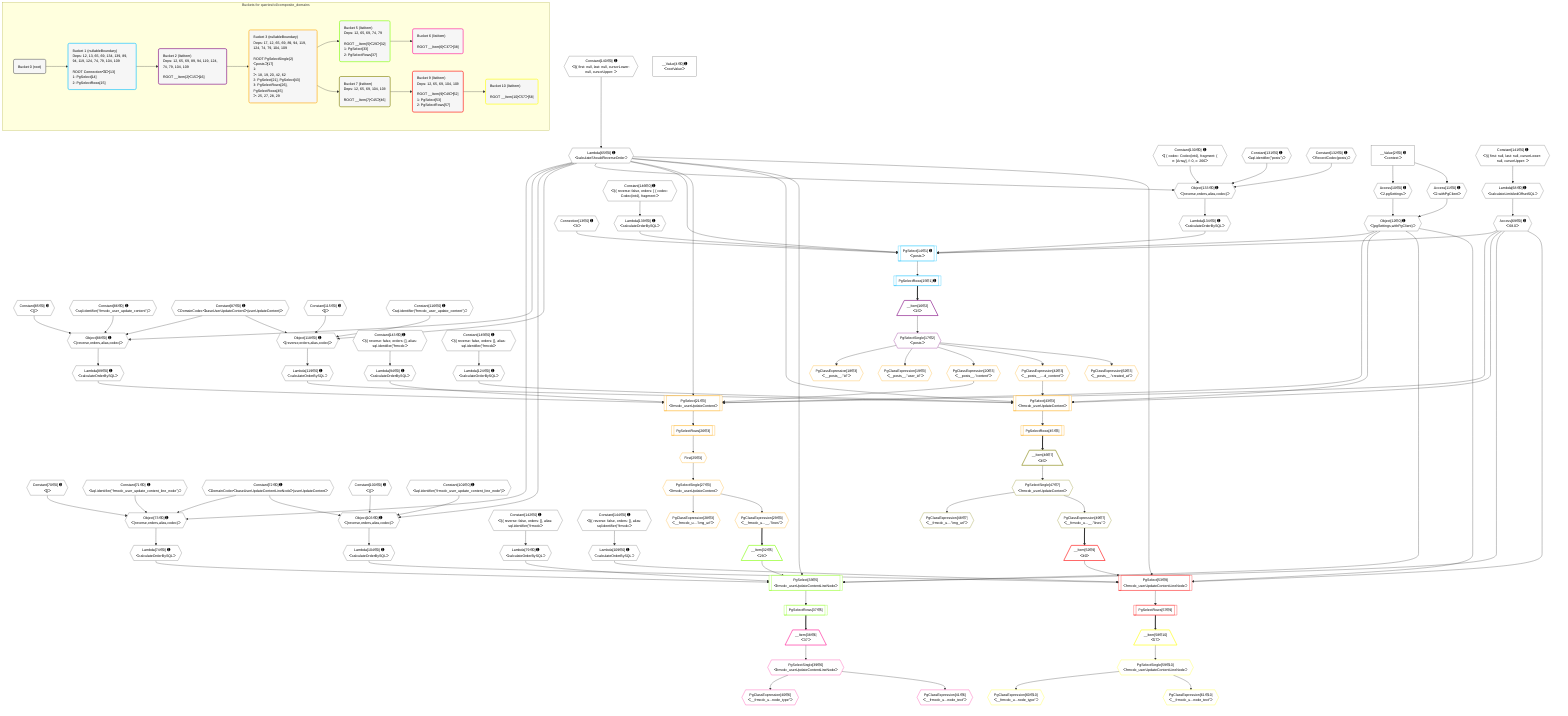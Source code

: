 %%{init: {'themeVariables': { 'fontSize': '12px'}}}%%
graph TD
    classDef path fill:#eee,stroke:#000,color:#000
    classDef plan fill:#fff,stroke-width:1px,color:#000
    classDef itemplan fill:#fff,stroke-width:2px,color:#000
    classDef unbatchedplan fill:#dff,stroke-width:1px,color:#000
    classDef sideeffectplan fill:#fcc,stroke-width:2px,color:#000
    classDef bucket fill:#f6f6f6,color:#000,stroke-width:2px,text-align:left


    %% plan dependencies
    Object73{{"Object[73∈0] ➊<br />ᐸ{reverse,orders,alias,codec}ᐳ"}}:::plan
    Lambda65{{"Lambda[65∈0] ➊<br />ᐸcalculateShouldReverseOrderᐳ"}}:::plan
    Constant70{{"Constant[70∈0] ➊<br />ᐸ[]ᐳ"}}:::plan
    Constant71{{"Constant[71∈0] ➊<br />ᐸsql.identifier(”frmcdc_user_update_content_line_node”)ᐳ"}}:::plan
    Constant72{{"Constant[72∈0] ➊<br />ᐸDomainCodecᐸbaseUserUpdateContentLineNodeᐳ(userUpdateContentᐳ"}}:::plan
    Lambda65 & Constant70 & Constant71 & Constant72 --> Object73
    Object88{{"Object[88∈0] ➊<br />ᐸ{reverse,orders,alias,codec}ᐳ"}}:::plan
    Constant85{{"Constant[85∈0] ➊<br />ᐸ[]ᐳ"}}:::plan
    Constant86{{"Constant[86∈0] ➊<br />ᐸsql.identifier(”frmcdc_user_update_content”)ᐳ"}}:::plan
    Constant87{{"Constant[87∈0] ➊<br />ᐸDomainCodecᐸbaseUserUpdateContentᐳ(userUpdateContent)ᐳ"}}:::plan
    Lambda65 & Constant85 & Constant86 & Constant87 --> Object88
    Object103{{"Object[103∈0] ➊<br />ᐸ{reverse,orders,alias,codec}ᐳ"}}:::plan
    Constant100{{"Constant[100∈0] ➊<br />ᐸ[]ᐳ"}}:::plan
    Constant101{{"Constant[101∈0] ➊<br />ᐸsql.identifier(”frmcdc_user_update_content_line_node”)ᐳ"}}:::plan
    Lambda65 & Constant100 & Constant101 & Constant72 --> Object103
    Object118{{"Object[118∈0] ➊<br />ᐸ{reverse,orders,alias,codec}ᐳ"}}:::plan
    Constant115{{"Constant[115∈0] ➊<br />ᐸ[]ᐳ"}}:::plan
    Constant116{{"Constant[116∈0] ➊<br />ᐸsql.identifier(”frmcdc_user_update_content”)ᐳ"}}:::plan
    Lambda65 & Constant115 & Constant116 & Constant87 --> Object118
    Object133{{"Object[133∈0] ➊<br />ᐸ{reverse,orders,alias,codec}ᐳ"}}:::plan
    Constant130{{"Constant[130∈0] ➊<br />ᐸ[ { codec: Codec(int4), fragment: { n: [Array], f: 0, c: 266ᐳ"}}:::plan
    Constant131{{"Constant[131∈0] ➊<br />ᐸsql.identifier(”posts”)ᐳ"}}:::plan
    Constant132{{"Constant[132∈0] ➊<br />ᐸRecordCodec(posts)ᐳ"}}:::plan
    Lambda65 & Constant130 & Constant131 & Constant132 --> Object133
    Object12{{"Object[12∈0] ➊<br />ᐸ{pgSettings,withPgClient}ᐳ"}}:::plan
    Access10{{"Access[10∈0] ➊<br />ᐸ2.pgSettingsᐳ"}}:::plan
    Access11{{"Access[11∈0] ➊<br />ᐸ2.withPgClientᐳ"}}:::plan
    Access10 & Access11 --> Object12
    __Value2["__Value[2∈0] ➊<br />ᐸcontextᐳ"]:::plan
    __Value2 --> Access10
    __Value2 --> Access11
    Constant140{{"Constant[140∈0] ➊<br />ᐸ§{ first: null, last: null, cursorLower: null, cursorUpper: ᐳ"}}:::plan
    Constant140 --> Lambda65
    Lambda68{{"Lambda[68∈0] ➊<br />ᐸcalculateLimitAndOffsetSQLᐳ"}}:::plan
    Constant141{{"Constant[141∈0] ➊<br />ᐸ§{ first: null, last: null, cursorLower: null, cursorUpper: ᐳ"}}:::plan
    Constant141 --> Lambda68
    Access69{{"Access[69∈0] ➊<br />ᐸ68.0ᐳ"}}:::plan
    Lambda68 --> Access69
    Lambda74{{"Lambda[74∈0] ➊<br />ᐸcalculateOrderBySQLᐳ"}}:::plan
    Object73 --> Lambda74
    Lambda79{{"Lambda[79∈0] ➊<br />ᐸcalculateOrderBySQLᐳ"}}:::plan
    Constant142{{"Constant[142∈0] ➊<br />ᐸ§{ reverse: false, orders: [], alias: sql.identifier(”frmcdcᐳ"}}:::plan
    Constant142 --> Lambda79
    Lambda89{{"Lambda[89∈0] ➊<br />ᐸcalculateOrderBySQLᐳ"}}:::plan
    Object88 --> Lambda89
    Lambda94{{"Lambda[94∈0] ➊<br />ᐸcalculateOrderBySQLᐳ"}}:::plan
    Constant143{{"Constant[143∈0] ➊<br />ᐸ§{ reverse: false, orders: [], alias: sql.identifier(”frmcdcᐳ"}}:::plan
    Constant143 --> Lambda94
    Lambda104{{"Lambda[104∈0] ➊<br />ᐸcalculateOrderBySQLᐳ"}}:::plan
    Object103 --> Lambda104
    Lambda109{{"Lambda[109∈0] ➊<br />ᐸcalculateOrderBySQLᐳ"}}:::plan
    Constant144{{"Constant[144∈0] ➊<br />ᐸ§{ reverse: false, orders: [], alias: sql.identifier(”frmcdcᐳ"}}:::plan
    Constant144 --> Lambda109
    Lambda119{{"Lambda[119∈0] ➊<br />ᐸcalculateOrderBySQLᐳ"}}:::plan
    Object118 --> Lambda119
    Lambda124{{"Lambda[124∈0] ➊<br />ᐸcalculateOrderBySQLᐳ"}}:::plan
    Constant145{{"Constant[145∈0] ➊<br />ᐸ§{ reverse: false, orders: [], alias: sql.identifier(”frmcdcᐳ"}}:::plan
    Constant145 --> Lambda124
    Lambda134{{"Lambda[134∈0] ➊<br />ᐸcalculateOrderBySQLᐳ"}}:::plan
    Object133 --> Lambda134
    Lambda139{{"Lambda[139∈0] ➊<br />ᐸcalculateOrderBySQLᐳ"}}:::plan
    Constant146{{"Constant[146∈0] ➊<br />ᐸ§{ reverse: false, orders: [ { codec: Codec(int4), fragment:ᐳ"}}:::plan
    Constant146 --> Lambda139
    __Value4["__Value[4∈0] ➊<br />ᐸrootValueᐳ"]:::plan
    Connection13{{"Connection[13∈0] ➊<br />ᐸ9ᐳ"}}:::plan
    PgSelect14[["PgSelect[14∈1] ➊<br />ᐸpostsᐳ"]]:::plan
    Object12 & Connection13 & Lambda65 & Access69 & Lambda134 & Lambda139 --> PgSelect14
    PgSelectRows15[["PgSelectRows[15∈1] ➊"]]:::plan
    PgSelect14 --> PgSelectRows15
    __Item16[/"__Item[16∈2]<br />ᐸ15ᐳ"\]:::itemplan
    PgSelectRows15 ==> __Item16
    PgSelectSingle17{{"PgSelectSingle[17∈2]<br />ᐸpostsᐳ"}}:::plan
    __Item16 --> PgSelectSingle17
    PgSelect21[["PgSelect[21∈3]<br />ᐸfrmcdc_userUpdateContentᐳ"]]:::plan
    PgClassExpression20{{"PgClassExpression[20∈3]<br />ᐸ__posts__.”content”ᐳ"}}:::plan
    Object12 & PgClassExpression20 & Lambda65 & Access69 & Lambda89 & Lambda94 --> PgSelect21
    PgSelect43[["PgSelect[43∈3]<br />ᐸfrmcdc_userUpdateContentᐳ"]]:::plan
    PgClassExpression42{{"PgClassExpression[42∈3]<br />ᐸ__posts__....d_content”ᐳ"}}:::plan
    Object12 & PgClassExpression42 & Lambda65 & Access69 & Lambda119 & Lambda124 --> PgSelect43
    PgClassExpression18{{"PgClassExpression[18∈3]<br />ᐸ__posts__.”id”ᐳ"}}:::plan
    PgSelectSingle17 --> PgClassExpression18
    PgClassExpression19{{"PgClassExpression[19∈3]<br />ᐸ__posts__.”user_id”ᐳ"}}:::plan
    PgSelectSingle17 --> PgClassExpression19
    PgSelectSingle17 --> PgClassExpression20
    First25{{"First[25∈3]"}}:::plan
    PgSelectRows26[["PgSelectRows[26∈3]"]]:::plan
    PgSelectRows26 --> First25
    PgSelect21 --> PgSelectRows26
    PgSelectSingle27{{"PgSelectSingle[27∈3]<br />ᐸfrmcdc_userUpdateContentᐳ"}}:::plan
    First25 --> PgSelectSingle27
    PgClassExpression28{{"PgClassExpression[28∈3]<br />ᐸ__frmcdc_u....”img_url”ᐳ"}}:::plan
    PgSelectSingle27 --> PgClassExpression28
    PgClassExpression29{{"PgClassExpression[29∈3]<br />ᐸ__frmcdc_u...__.”lines”ᐳ"}}:::plan
    PgSelectSingle27 --> PgClassExpression29
    PgSelectSingle17 --> PgClassExpression42
    PgSelectRows45[["PgSelectRows[45∈3]"]]:::plan
    PgSelect43 --> PgSelectRows45
    PgClassExpression62{{"PgClassExpression[62∈3]<br />ᐸ__posts__.”created_at”ᐳ"}}:::plan
    PgSelectSingle17 --> PgClassExpression62
    PgSelect33[["PgSelect[33∈5]<br />ᐸfrmcdc_userUpdateContentLineNodeᐳ"]]:::plan
    __Item32[/"__Item[32∈5]<br />ᐸ29ᐳ"\]:::itemplan
    Object12 & __Item32 & Lambda65 & Access69 & Lambda74 & Lambda79 --> PgSelect33
    PgClassExpression29 ==> __Item32
    PgSelectRows37[["PgSelectRows[37∈5]"]]:::plan
    PgSelect33 --> PgSelectRows37
    __Item38[/"__Item[38∈6]<br />ᐸ37ᐳ"\]:::itemplan
    PgSelectRows37 ==> __Item38
    PgSelectSingle39{{"PgSelectSingle[39∈6]<br />ᐸfrmcdc_userUpdateContentLineNodeᐳ"}}:::plan
    __Item38 --> PgSelectSingle39
    PgClassExpression40{{"PgClassExpression[40∈6]<br />ᐸ__frmcdc_u...node_type”ᐳ"}}:::plan
    PgSelectSingle39 --> PgClassExpression40
    PgClassExpression41{{"PgClassExpression[41∈6]<br />ᐸ__frmcdc_u...node_text”ᐳ"}}:::plan
    PgSelectSingle39 --> PgClassExpression41
    __Item46[/"__Item[46∈7]<br />ᐸ45ᐳ"\]:::itemplan
    PgSelectRows45 ==> __Item46
    PgSelectSingle47{{"PgSelectSingle[47∈7]<br />ᐸfrmcdc_userUpdateContentᐳ"}}:::plan
    __Item46 --> PgSelectSingle47
    PgClassExpression48{{"PgClassExpression[48∈7]<br />ᐸ__frmcdc_u....”img_url”ᐳ"}}:::plan
    PgSelectSingle47 --> PgClassExpression48
    PgClassExpression49{{"PgClassExpression[49∈7]<br />ᐸ__frmcdc_u...__.”lines”ᐳ"}}:::plan
    PgSelectSingle47 --> PgClassExpression49
    PgSelect53[["PgSelect[53∈9]<br />ᐸfrmcdc_userUpdateContentLineNodeᐳ"]]:::plan
    __Item52[/"__Item[52∈9]<br />ᐸ49ᐳ"\]:::itemplan
    Object12 & __Item52 & Lambda65 & Access69 & Lambda104 & Lambda109 --> PgSelect53
    PgClassExpression49 ==> __Item52
    PgSelectRows57[["PgSelectRows[57∈9]"]]:::plan
    PgSelect53 --> PgSelectRows57
    __Item58[/"__Item[58∈10]<br />ᐸ57ᐳ"\]:::itemplan
    PgSelectRows57 ==> __Item58
    PgSelectSingle59{{"PgSelectSingle[59∈10]<br />ᐸfrmcdc_userUpdateContentLineNodeᐳ"}}:::plan
    __Item58 --> PgSelectSingle59
    PgClassExpression60{{"PgClassExpression[60∈10]<br />ᐸ__frmcdc_u...node_type”ᐳ"}}:::plan
    PgSelectSingle59 --> PgClassExpression60
    PgClassExpression61{{"PgClassExpression[61∈10]<br />ᐸ__frmcdc_u...node_text”ᐳ"}}:::plan
    PgSelectSingle59 --> PgClassExpression61

    %% define steps

    subgraph "Buckets for queries/v4/composite_domains"
    Bucket0("Bucket 0 (root)"):::bucket
    classDef bucket0 stroke:#696969
    class Bucket0,__Value2,__Value4,Access10,Access11,Object12,Connection13,Lambda65,Lambda68,Access69,Constant70,Constant71,Constant72,Object73,Lambda74,Lambda79,Constant85,Constant86,Constant87,Object88,Lambda89,Lambda94,Constant100,Constant101,Object103,Lambda104,Lambda109,Constant115,Constant116,Object118,Lambda119,Lambda124,Constant130,Constant131,Constant132,Object133,Lambda134,Lambda139,Constant140,Constant141,Constant142,Constant143,Constant144,Constant145,Constant146 bucket0
    Bucket1("Bucket 1 (nullableBoundary)<br />Deps: 12, 13, 65, 69, 134, 139, 89, 94, 119, 124, 74, 79, 104, 109<br /><br />ROOT Connectionᐸ9ᐳ[13]<br />1: PgSelect[14]<br />2: PgSelectRows[15]"):::bucket
    classDef bucket1 stroke:#00bfff
    class Bucket1,PgSelect14,PgSelectRows15 bucket1
    Bucket2("Bucket 2 (listItem)<br />Deps: 12, 65, 69, 89, 94, 119, 124, 74, 79, 104, 109<br /><br />ROOT __Item{2}ᐸ15ᐳ[16]"):::bucket
    classDef bucket2 stroke:#7f007f
    class Bucket2,__Item16,PgSelectSingle17 bucket2
    Bucket3("Bucket 3 (nullableBoundary)<br />Deps: 17, 12, 65, 69, 89, 94, 119, 124, 74, 79, 104, 109<br /><br />ROOT PgSelectSingle{2}ᐸpostsᐳ[17]<br />1: <br />ᐳ: 18, 19, 20, 42, 62<br />2: PgSelect[21], PgSelect[43]<br />3: PgSelectRows[26], PgSelectRows[45]<br />ᐳ: 25, 27, 28, 29"):::bucket
    classDef bucket3 stroke:#ffa500
    class Bucket3,PgClassExpression18,PgClassExpression19,PgClassExpression20,PgSelect21,First25,PgSelectRows26,PgSelectSingle27,PgClassExpression28,PgClassExpression29,PgClassExpression42,PgSelect43,PgSelectRows45,PgClassExpression62 bucket3
    Bucket5("Bucket 5 (listItem)<br />Deps: 12, 65, 69, 74, 79<br /><br />ROOT __Item{5}ᐸ29ᐳ[32]<br />1: PgSelect[33]<br />2: PgSelectRows[37]"):::bucket
    classDef bucket5 stroke:#7fff00
    class Bucket5,__Item32,PgSelect33,PgSelectRows37 bucket5
    Bucket6("Bucket 6 (listItem)<br /><br />ROOT __Item{6}ᐸ37ᐳ[38]"):::bucket
    classDef bucket6 stroke:#ff1493
    class Bucket6,__Item38,PgSelectSingle39,PgClassExpression40,PgClassExpression41 bucket6
    Bucket7("Bucket 7 (listItem)<br />Deps: 12, 65, 69, 104, 109<br /><br />ROOT __Item{7}ᐸ45ᐳ[46]"):::bucket
    classDef bucket7 stroke:#808000
    class Bucket7,__Item46,PgSelectSingle47,PgClassExpression48,PgClassExpression49 bucket7
    Bucket9("Bucket 9 (listItem)<br />Deps: 12, 65, 69, 104, 109<br /><br />ROOT __Item{9}ᐸ49ᐳ[52]<br />1: PgSelect[53]<br />2: PgSelectRows[57]"):::bucket
    classDef bucket9 stroke:#ff0000
    class Bucket9,__Item52,PgSelect53,PgSelectRows57 bucket9
    Bucket10("Bucket 10 (listItem)<br /><br />ROOT __Item{10}ᐸ57ᐳ[58]"):::bucket
    classDef bucket10 stroke:#ffff00
    class Bucket10,__Item58,PgSelectSingle59,PgClassExpression60,PgClassExpression61 bucket10
    Bucket0 --> Bucket1
    Bucket1 --> Bucket2
    Bucket2 --> Bucket3
    Bucket3 --> Bucket5 & Bucket7
    Bucket5 --> Bucket6
    Bucket7 --> Bucket9
    Bucket9 --> Bucket10
    end